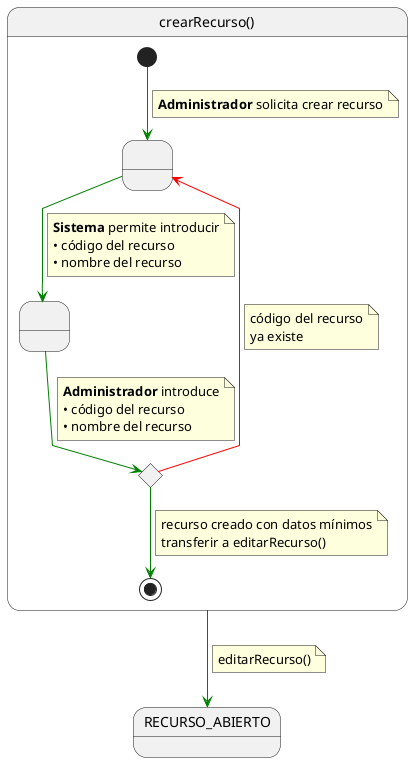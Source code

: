 @startuml crearRecurso
skinparam linetype polyline

state crearRecurso as "crearRecurso()" {
    state " " as RequiringData
    state " " as ProvidingData
    state c <<choice>>
    
    [*] -[#green]-> RequiringData
    note on link
    <b>Administrador</b> solicita crear recurso
    end note
    
    RequiringData -[#green]-> ProvidingData
    note on link
    <b>Sistema</b> permite introducir
    • código del recurso
    • nombre del recurso
    end note
    
    ProvidingData -[#green]-> c
    note on link
    <b>Administrador</b> introduce
    • código del recurso
    • nombre del recurso
    end note
    
    c -[#red]-> RequiringData
    note on link
    código del recurso
    ya existe
    end note
    
    c -[#green]-> [*]
    note on link
    recurso creado con datos mínimos
    transferir a editarRecurso()
    end note
}

crearRecurso -[#green]-> RECURSO_ABIERTO
note on link
editarRecurso()
end note

@enduml
